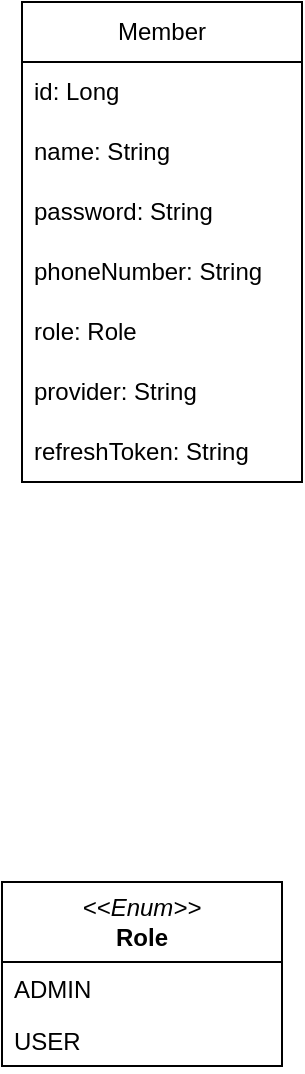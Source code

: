 <mxfile version="21.3.6" type="github">
  <diagram id="C5RBs43oDa-KdzZeNtuy" name="Page-1">
    <mxGraphModel dx="1134" dy="756" grid="1" gridSize="10" guides="1" tooltips="1" connect="1" arrows="1" fold="1" page="1" pageScale="1" pageWidth="827" pageHeight="1169" math="0" shadow="0">
      <root>
        <mxCell id="WIyWlLk6GJQsqaUBKTNV-0" />
        <mxCell id="WIyWlLk6GJQsqaUBKTNV-1" parent="WIyWlLk6GJQsqaUBKTNV-0" />
        <mxCell id="GNKMzHsvgXv8EjFSDzN3-5" value="Member" style="swimlane;fontStyle=0;childLayout=stackLayout;horizontal=1;startSize=30;horizontalStack=0;resizeParent=1;resizeParentMax=0;resizeLast=0;collapsible=1;marginBottom=0;whiteSpace=wrap;html=1;" vertex="1" parent="WIyWlLk6GJQsqaUBKTNV-1">
          <mxGeometry x="90" y="70" width="140" height="240" as="geometry" />
        </mxCell>
        <mxCell id="GNKMzHsvgXv8EjFSDzN3-6" value="id: Long" style="text;strokeColor=none;fillColor=none;align=left;verticalAlign=middle;spacingLeft=4;spacingRight=4;overflow=hidden;points=[[0,0.5],[1,0.5]];portConstraint=eastwest;rotatable=0;whiteSpace=wrap;html=1;" vertex="1" parent="GNKMzHsvgXv8EjFSDzN3-5">
          <mxGeometry y="30" width="140" height="30" as="geometry" />
        </mxCell>
        <mxCell id="GNKMzHsvgXv8EjFSDzN3-7" value="name: String" style="text;strokeColor=none;fillColor=none;align=left;verticalAlign=middle;spacingLeft=4;spacingRight=4;overflow=hidden;points=[[0,0.5],[1,0.5]];portConstraint=eastwest;rotatable=0;whiteSpace=wrap;html=1;" vertex="1" parent="GNKMzHsvgXv8EjFSDzN3-5">
          <mxGeometry y="60" width="140" height="30" as="geometry" />
        </mxCell>
        <mxCell id="GNKMzHsvgXv8EjFSDzN3-10" value="password: String" style="text;strokeColor=none;fillColor=none;align=left;verticalAlign=middle;spacingLeft=4;spacingRight=4;overflow=hidden;points=[[0,0.5],[1,0.5]];portConstraint=eastwest;rotatable=0;whiteSpace=wrap;html=1;" vertex="1" parent="GNKMzHsvgXv8EjFSDzN3-5">
          <mxGeometry y="90" width="140" height="30" as="geometry" />
        </mxCell>
        <mxCell id="GNKMzHsvgXv8EjFSDzN3-8" value="phoneNumber: String" style="text;strokeColor=none;fillColor=none;align=left;verticalAlign=middle;spacingLeft=4;spacingRight=4;overflow=hidden;points=[[0,0.5],[1,0.5]];portConstraint=eastwest;rotatable=0;whiteSpace=wrap;html=1;" vertex="1" parent="GNKMzHsvgXv8EjFSDzN3-5">
          <mxGeometry y="120" width="140" height="30" as="geometry" />
        </mxCell>
        <mxCell id="GNKMzHsvgXv8EjFSDzN3-24" value="role: Role" style="text;strokeColor=none;fillColor=none;align=left;verticalAlign=middle;spacingLeft=4;spacingRight=4;overflow=hidden;points=[[0,0.5],[1,0.5]];portConstraint=eastwest;rotatable=0;whiteSpace=wrap;html=1;" vertex="1" parent="GNKMzHsvgXv8EjFSDzN3-5">
          <mxGeometry y="150" width="140" height="30" as="geometry" />
        </mxCell>
        <mxCell id="GNKMzHsvgXv8EjFSDzN3-25" value="provider: String" style="text;strokeColor=none;fillColor=none;align=left;verticalAlign=middle;spacingLeft=4;spacingRight=4;overflow=hidden;points=[[0,0.5],[1,0.5]];portConstraint=eastwest;rotatable=0;whiteSpace=wrap;html=1;" vertex="1" parent="GNKMzHsvgXv8EjFSDzN3-5">
          <mxGeometry y="180" width="140" height="30" as="geometry" />
        </mxCell>
        <mxCell id="GNKMzHsvgXv8EjFSDzN3-26" value="refreshToken: String" style="text;strokeColor=none;fillColor=none;align=left;verticalAlign=middle;spacingLeft=4;spacingRight=4;overflow=hidden;points=[[0,0.5],[1,0.5]];portConstraint=eastwest;rotatable=0;whiteSpace=wrap;html=1;" vertex="1" parent="GNKMzHsvgXv8EjFSDzN3-5">
          <mxGeometry y="210" width="140" height="30" as="geometry" />
        </mxCell>
        <mxCell id="GNKMzHsvgXv8EjFSDzN3-18" value="&lt;i&gt;&amp;lt;&amp;lt;Enum&amp;gt;&amp;gt;&lt;/i&gt;&lt;br&gt;&lt;b&gt;Role&lt;/b&gt;" style="swimlane;fontStyle=0;childLayout=stackLayout;horizontal=1;startSize=40;fillColor=none;horizontalStack=0;resizeParent=1;resizeParentMax=0;resizeLast=0;collapsible=1;marginBottom=0;whiteSpace=wrap;html=1;" vertex="1" parent="WIyWlLk6GJQsqaUBKTNV-1">
          <mxGeometry x="80" y="510" width="140" height="92" as="geometry" />
        </mxCell>
        <mxCell id="GNKMzHsvgXv8EjFSDzN3-19" value="ADMIN" style="text;strokeColor=none;fillColor=none;align=left;verticalAlign=top;spacingLeft=4;spacingRight=4;overflow=hidden;rotatable=0;points=[[0,0.5],[1,0.5]];portConstraint=eastwest;whiteSpace=wrap;html=1;" vertex="1" parent="GNKMzHsvgXv8EjFSDzN3-18">
          <mxGeometry y="40" width="140" height="26" as="geometry" />
        </mxCell>
        <mxCell id="GNKMzHsvgXv8EjFSDzN3-20" value="USER&lt;br&gt;" style="text;strokeColor=none;fillColor=none;align=left;verticalAlign=top;spacingLeft=4;spacingRight=4;overflow=hidden;rotatable=0;points=[[0,0.5],[1,0.5]];portConstraint=eastwest;whiteSpace=wrap;html=1;" vertex="1" parent="GNKMzHsvgXv8EjFSDzN3-18">
          <mxGeometry y="66" width="140" height="26" as="geometry" />
        </mxCell>
      </root>
    </mxGraphModel>
  </diagram>
</mxfile>
